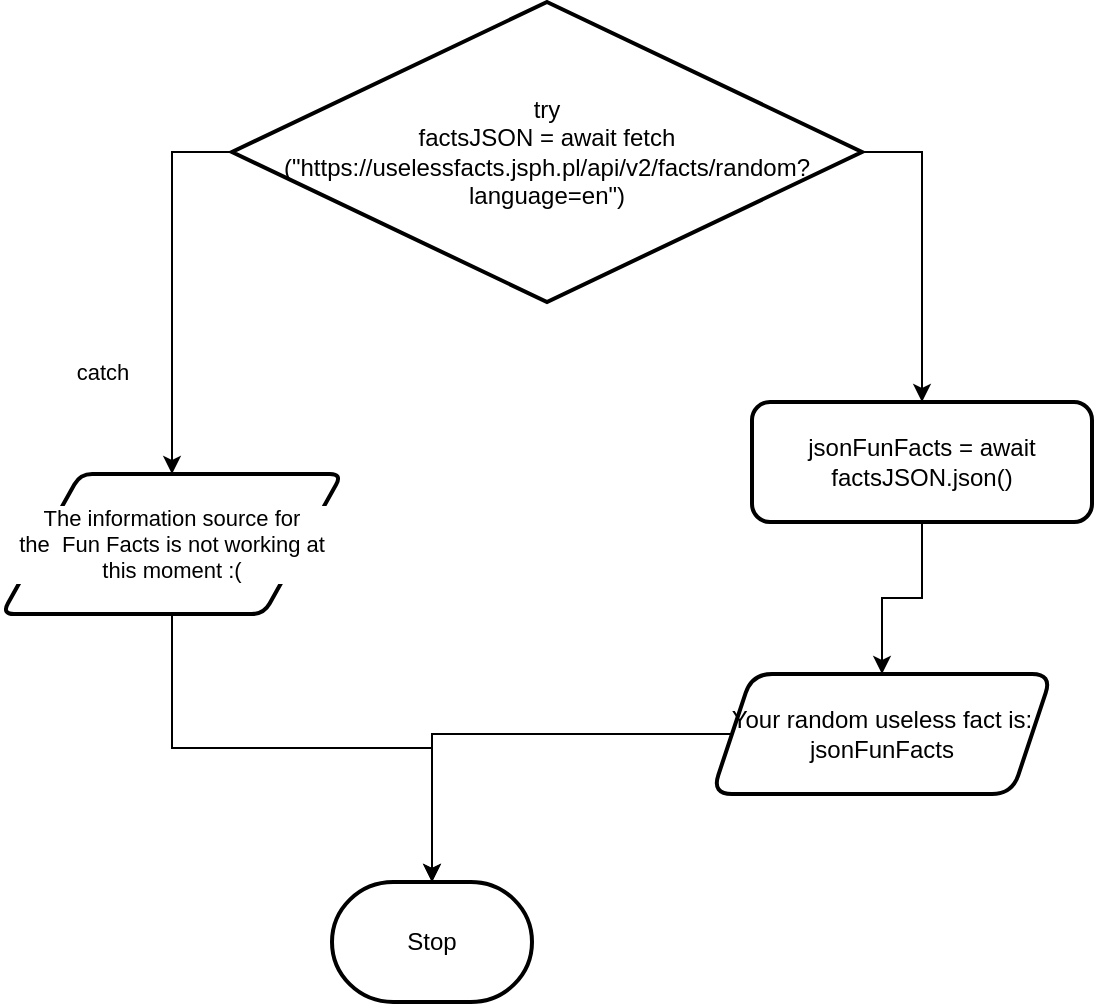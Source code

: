 <mxfile>
    <diagram id="HIP3nbAZw_EuaXWnEj3U" name="Page-1">
        <mxGraphModel dx="1326" dy="658" grid="1" gridSize="10" guides="1" tooltips="1" connect="1" arrows="1" fold="1" page="1" pageScale="1" pageWidth="850" pageHeight="1100" math="0" shadow="0">
            <root>
                <mxCell id="0"/>
                <mxCell id="1" parent="0"/>
                <mxCell id="5" value="Stop" style="strokeWidth=2;html=1;shape=mxgraph.flowchart.terminator;whiteSpace=wrap;" vertex="1" parent="1">
                    <mxGeometry x="280" y="550" width="100" height="60" as="geometry"/>
                </mxCell>
                <mxCell id="31" style="edgeStyle=orthogonalEdgeStyle;shape=connector;rounded=0;html=1;strokeColor=default;align=center;verticalAlign=middle;fontFamily=Helvetica;fontSize=11;fontColor=default;labelBackgroundColor=default;endArrow=classic;entryX=0.5;entryY=0;entryDx=0;entryDy=0;" edge="1" parent="1" source="8" target="10">
                    <mxGeometry relative="1" as="geometry">
                        <mxPoint x="160" y="320" as="targetPoint"/>
                        <Array as="points">
                            <mxPoint x="200" y="185"/>
                            <mxPoint x="200" y="320"/>
                        </Array>
                    </mxGeometry>
                </mxCell>
                <mxCell id="32" style="edgeStyle=orthogonalEdgeStyle;shape=connector;rounded=0;html=1;strokeColor=default;align=center;verticalAlign=middle;fontFamily=Helvetica;fontSize=11;fontColor=default;labelBackgroundColor=default;endArrow=classic;entryX=0.5;entryY=0;entryDx=0;entryDy=0;" edge="1" parent="1" source="8" target="13">
                    <mxGeometry relative="1" as="geometry">
                        <mxPoint x="670" y="185" as="targetPoint"/>
                        <Array as="points">
                            <mxPoint x="575" y="185"/>
                        </Array>
                    </mxGeometry>
                </mxCell>
                <mxCell id="8" value="try&lt;div&gt;factsJSON = await fetch&lt;/div&gt;&lt;div&gt;(&quot;https://uselessfacts.jsph.pl/api/v2/facts/random?language=en&quot;)&lt;/div&gt;" style="rhombus;whiteSpace=wrap;html=1;strokeWidth=2;" vertex="1" parent="1">
                    <mxGeometry x="230" y="110" width="315" height="150" as="geometry"/>
                </mxCell>
                <mxCell id="10" value="The information source for the&amp;nbsp;&lt;span style=&quot;color: rgb(0, 0, 0);&quot;&gt;&amp;nbsp;Fun Facts&amp;nbsp;&lt;/span&gt;is not working at this moment :(" style="shape=parallelogram;html=1;strokeWidth=2;perimeter=parallelogramPerimeter;whiteSpace=wrap;rounded=1;arcSize=12;size=0.23;fontFamily=Helvetica;fontSize=11;fontColor=default;labelBackgroundColor=default;" vertex="1" parent="1">
                    <mxGeometry x="115" y="346" width="170" height="70" as="geometry"/>
                </mxCell>
                <mxCell id="11" value="catch" style="text;html=1;align=center;verticalAlign=middle;resizable=0;points=[];autosize=1;strokeColor=none;fillColor=none;fontFamily=Helvetica;fontSize=11;fontColor=default;labelBackgroundColor=default;" vertex="1" parent="1">
                    <mxGeometry x="140" y="280" width="50" height="30" as="geometry"/>
                </mxCell>
                <mxCell id="33" value="" style="edgeStyle=orthogonalEdgeStyle;shape=connector;rounded=0;html=1;strokeColor=default;align=center;verticalAlign=middle;fontFamily=Helvetica;fontSize=11;fontColor=default;labelBackgroundColor=default;endArrow=classic;" edge="1" parent="1" source="13" target="25">
                    <mxGeometry relative="1" as="geometry"/>
                </mxCell>
                <UserObject label="jsonFunFacts = await factsJSON.json()" id="13">
                    <mxCell style="rounded=1;whiteSpace=wrap;html=1;strokeWidth=2;" vertex="1" parent="1">
                        <mxGeometry x="490" y="310" width="170" height="60" as="geometry"/>
                    </mxCell>
                </UserObject>
                <mxCell id="25" value="Your random useless fact is: jsonFunFacts" style="shape=parallelogram;perimeter=parallelogramPerimeter;whiteSpace=wrap;html=1;fixedSize=1;rounded=1;strokeWidth=2;" vertex="1" parent="1">
                    <mxGeometry x="470" y="446" width="170" height="60" as="geometry"/>
                </mxCell>
                <mxCell id="34" style="edgeStyle=orthogonalEdgeStyle;shape=connector;rounded=0;html=1;entryX=0.5;entryY=0;entryDx=0;entryDy=0;entryPerimeter=0;strokeColor=default;align=center;verticalAlign=middle;fontFamily=Helvetica;fontSize=11;fontColor=default;labelBackgroundColor=default;endArrow=classic;" edge="1" parent="1" source="10" target="5">
                    <mxGeometry relative="1" as="geometry"/>
                </mxCell>
                <mxCell id="35" style="edgeStyle=orthogonalEdgeStyle;shape=connector;rounded=0;html=1;entryX=0.5;entryY=0;entryDx=0;entryDy=0;entryPerimeter=0;strokeColor=default;align=center;verticalAlign=middle;fontFamily=Helvetica;fontSize=11;fontColor=default;labelBackgroundColor=default;endArrow=classic;" edge="1" parent="1" source="25" target="5">
                    <mxGeometry relative="1" as="geometry"/>
                </mxCell>
            </root>
        </mxGraphModel>
    </diagram>
</mxfile>